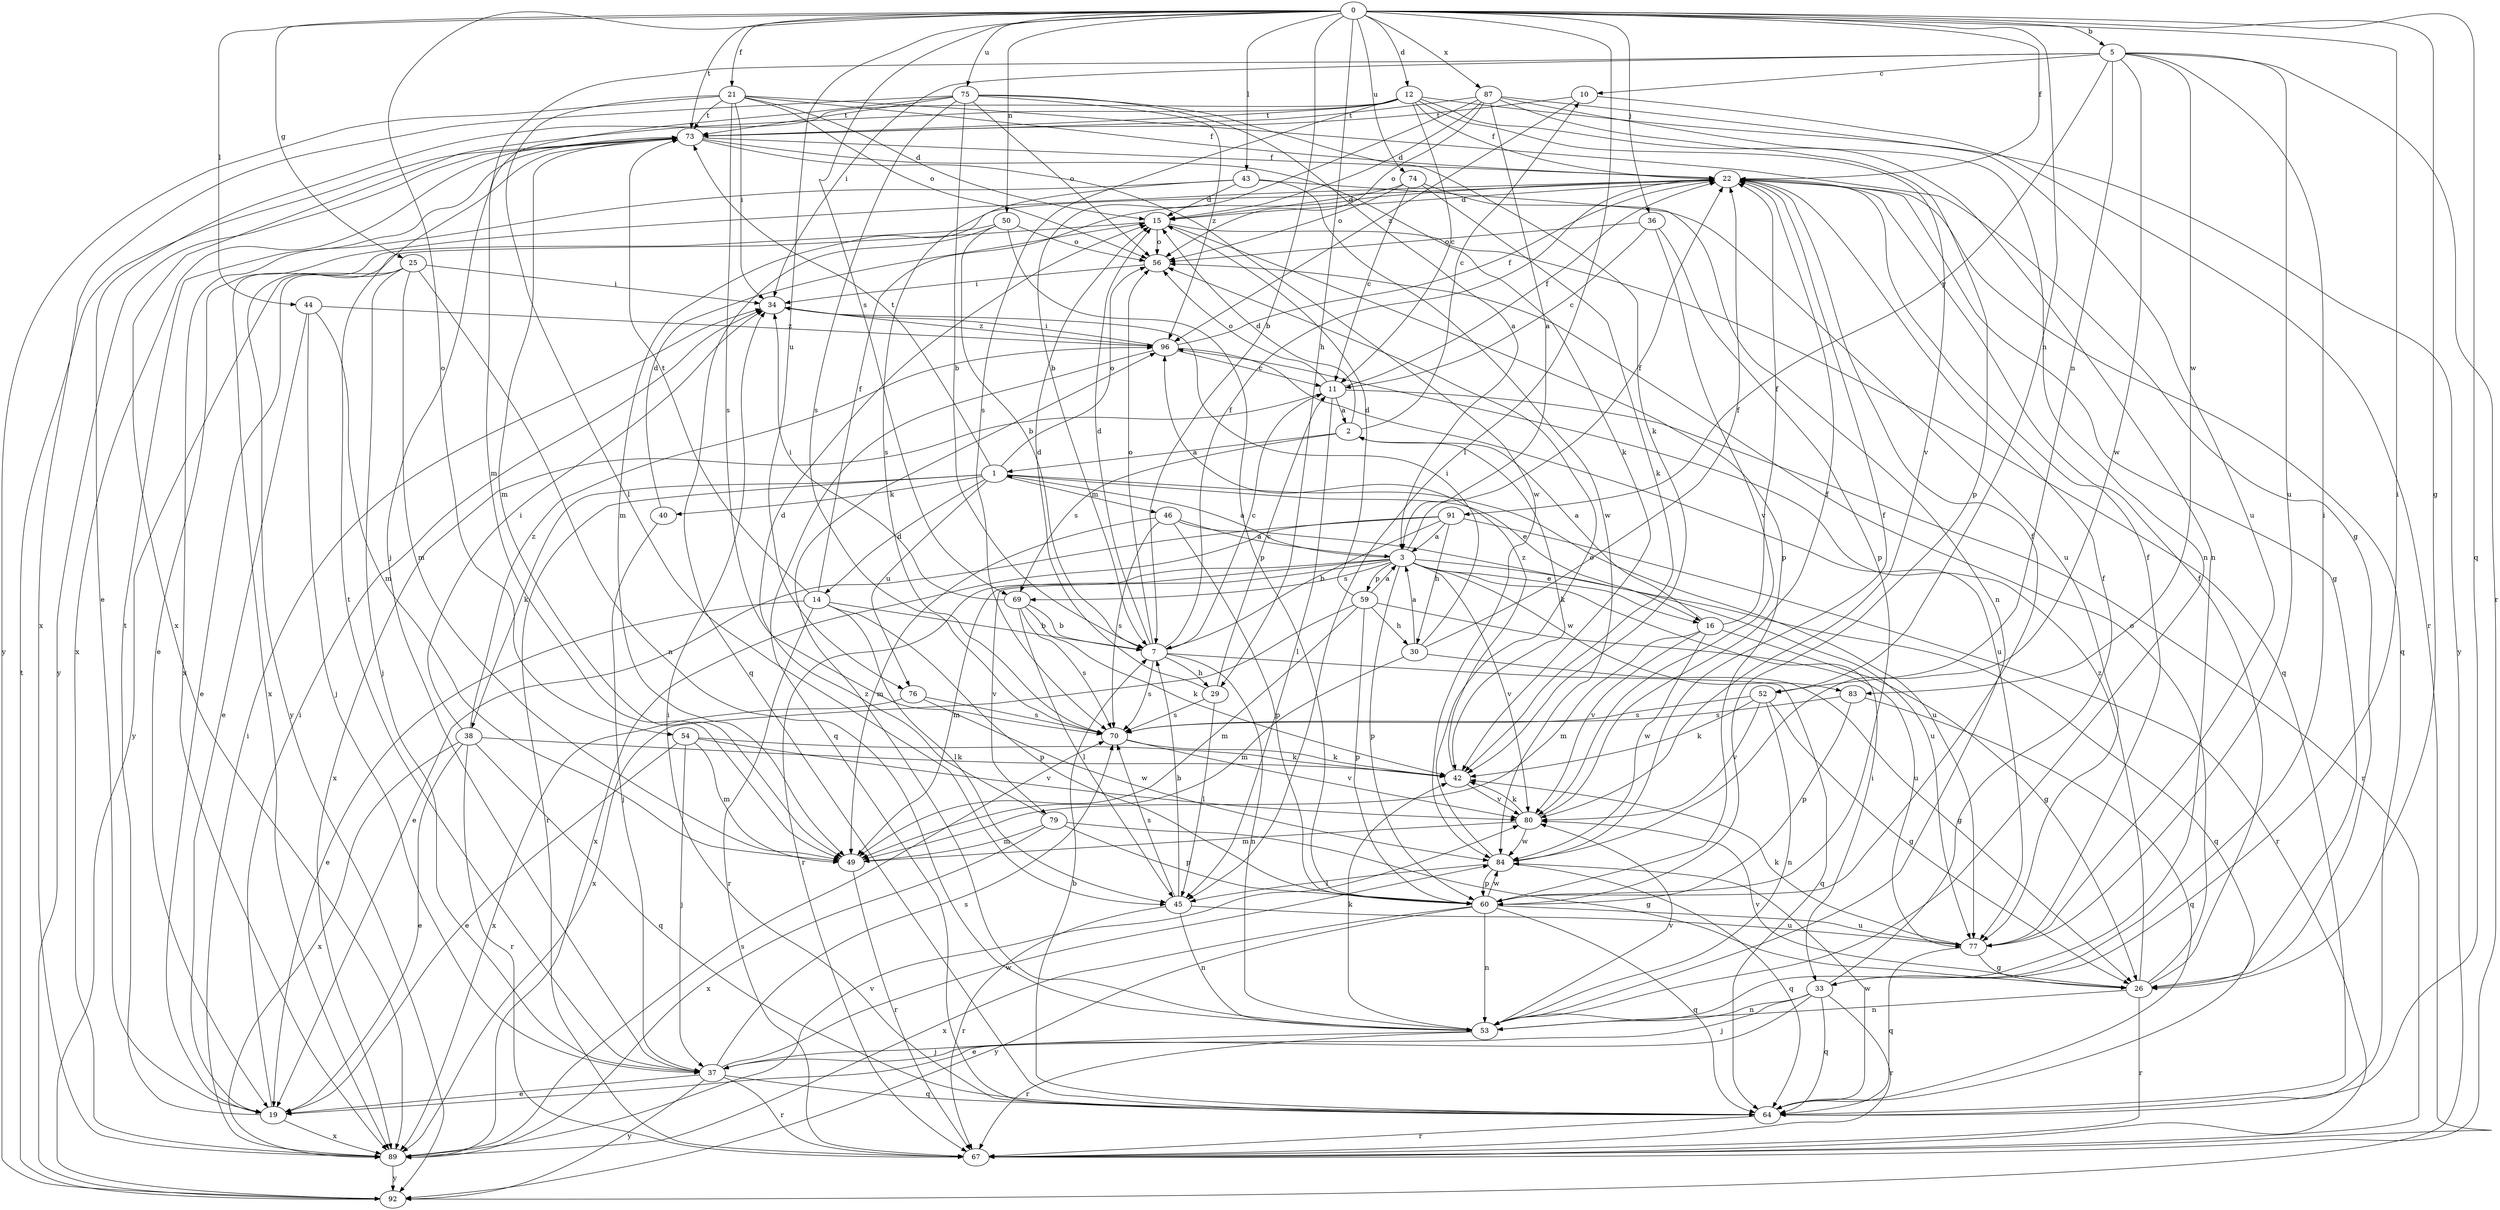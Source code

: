 strict digraph  {
0;
1;
2;
3;
5;
7;
10;
11;
12;
14;
15;
16;
19;
21;
22;
25;
26;
29;
30;
33;
34;
36;
37;
38;
40;
42;
43;
44;
45;
46;
49;
50;
52;
53;
54;
56;
59;
60;
64;
67;
69;
70;
73;
74;
75;
76;
77;
79;
80;
83;
84;
87;
89;
91;
92;
96;
0 -> 5  [label=b];
0 -> 7  [label=b];
0 -> 12  [label=d];
0 -> 21  [label=f];
0 -> 22  [label=f];
0 -> 25  [label=g];
0 -> 26  [label=g];
0 -> 29  [label=h];
0 -> 33  [label=i];
0 -> 36  [label=j];
0 -> 43  [label=l];
0 -> 44  [label=l];
0 -> 45  [label=l];
0 -> 50  [label=n];
0 -> 52  [label=n];
0 -> 54  [label=o];
0 -> 64  [label=q];
0 -> 69  [label=s];
0 -> 73  [label=t];
0 -> 74  [label=u];
0 -> 75  [label=u];
0 -> 76  [label=u];
0 -> 87  [label=x];
1 -> 14  [label=d];
1 -> 16  [label=e];
1 -> 38  [label=k];
1 -> 40  [label=k];
1 -> 46  [label=m];
1 -> 56  [label=o];
1 -> 67  [label=r];
1 -> 73  [label=t];
1 -> 76  [label=u];
1 -> 77  [label=u];
2 -> 1  [label=a];
2 -> 10  [label=c];
2 -> 15  [label=d];
2 -> 42  [label=k];
2 -> 69  [label=s];
3 -> 1  [label=a];
3 -> 16  [label=e];
3 -> 22  [label=f];
3 -> 33  [label=i];
3 -> 49  [label=m];
3 -> 59  [label=p];
3 -> 60  [label=p];
3 -> 64  [label=q];
3 -> 67  [label=r];
3 -> 69  [label=s];
3 -> 79  [label=v];
3 -> 80  [label=v];
3 -> 83  [label=w];
5 -> 10  [label=c];
5 -> 33  [label=i];
5 -> 34  [label=i];
5 -> 37  [label=j];
5 -> 52  [label=n];
5 -> 67  [label=r];
5 -> 77  [label=u];
5 -> 83  [label=w];
5 -> 84  [label=w];
5 -> 91  [label=y];
7 -> 11  [label=c];
7 -> 15  [label=d];
7 -> 22  [label=f];
7 -> 29  [label=h];
7 -> 53  [label=n];
7 -> 56  [label=o];
7 -> 64  [label=q];
7 -> 70  [label=s];
10 -> 67  [label=r];
10 -> 73  [label=t];
10 -> 96  [label=z];
11 -> 2  [label=a];
11 -> 22  [label=f];
11 -> 45  [label=l];
11 -> 56  [label=o];
11 -> 67  [label=r];
11 -> 89  [label=x];
12 -> 11  [label=c];
12 -> 19  [label=e];
12 -> 22  [label=f];
12 -> 53  [label=n];
12 -> 70  [label=s];
12 -> 73  [label=t];
12 -> 80  [label=v];
12 -> 89  [label=x];
12 -> 92  [label=y];
14 -> 7  [label=b];
14 -> 19  [label=e];
14 -> 22  [label=f];
14 -> 45  [label=l];
14 -> 60  [label=p];
14 -> 67  [label=r];
14 -> 73  [label=t];
15 -> 56  [label=o];
15 -> 60  [label=p];
15 -> 64  [label=q];
15 -> 92  [label=y];
16 -> 2  [label=a];
16 -> 22  [label=f];
16 -> 26  [label=g];
16 -> 49  [label=m];
16 -> 80  [label=v];
16 -> 84  [label=w];
19 -> 34  [label=i];
19 -> 73  [label=t];
19 -> 89  [label=x];
21 -> 15  [label=d];
21 -> 22  [label=f];
21 -> 26  [label=g];
21 -> 34  [label=i];
21 -> 45  [label=l];
21 -> 56  [label=o];
21 -> 70  [label=s];
21 -> 73  [label=t];
21 -> 92  [label=y];
22 -> 15  [label=d];
22 -> 19  [label=e];
22 -> 26  [label=g];
22 -> 49  [label=m];
22 -> 64  [label=q];
25 -> 19  [label=e];
25 -> 34  [label=i];
25 -> 37  [label=j];
25 -> 49  [label=m];
25 -> 53  [label=n];
25 -> 92  [label=y];
26 -> 22  [label=f];
26 -> 53  [label=n];
26 -> 56  [label=o];
26 -> 67  [label=r];
26 -> 80  [label=v];
26 -> 96  [label=z];
29 -> 11  [label=c];
29 -> 15  [label=d];
29 -> 45  [label=l];
29 -> 70  [label=s];
30 -> 3  [label=a];
30 -> 22  [label=f];
30 -> 26  [label=g];
30 -> 34  [label=i];
30 -> 49  [label=m];
33 -> 19  [label=e];
33 -> 22  [label=f];
33 -> 37  [label=j];
33 -> 53  [label=n];
33 -> 64  [label=q];
33 -> 67  [label=r];
34 -> 96  [label=z];
36 -> 11  [label=c];
36 -> 56  [label=o];
36 -> 60  [label=p];
36 -> 80  [label=v];
37 -> 19  [label=e];
37 -> 64  [label=q];
37 -> 67  [label=r];
37 -> 70  [label=s];
37 -> 73  [label=t];
37 -> 84  [label=w];
37 -> 92  [label=y];
38 -> 19  [label=e];
38 -> 34  [label=i];
38 -> 42  [label=k];
38 -> 64  [label=q];
38 -> 67  [label=r];
38 -> 89  [label=x];
38 -> 96  [label=z];
40 -> 15  [label=d];
40 -> 37  [label=j];
42 -> 80  [label=v];
42 -> 96  [label=z];
43 -> 15  [label=d];
43 -> 70  [label=s];
43 -> 77  [label=u];
43 -> 84  [label=w];
43 -> 89  [label=x];
44 -> 19  [label=e];
44 -> 37  [label=j];
44 -> 49  [label=m];
44 -> 96  [label=z];
45 -> 7  [label=b];
45 -> 53  [label=n];
45 -> 67  [label=r];
45 -> 70  [label=s];
45 -> 77  [label=u];
46 -> 3  [label=a];
46 -> 49  [label=m];
46 -> 60  [label=p];
46 -> 70  [label=s];
46 -> 77  [label=u];
49 -> 67  [label=r];
50 -> 7  [label=b];
50 -> 56  [label=o];
50 -> 60  [label=p];
50 -> 64  [label=q];
50 -> 89  [label=x];
52 -> 26  [label=g];
52 -> 42  [label=k];
52 -> 53  [label=n];
52 -> 70  [label=s];
52 -> 80  [label=v];
53 -> 37  [label=j];
53 -> 42  [label=k];
53 -> 67  [label=r];
53 -> 80  [label=v];
53 -> 96  [label=z];
54 -> 19  [label=e];
54 -> 37  [label=j];
54 -> 42  [label=k];
54 -> 49  [label=m];
54 -> 80  [label=v];
56 -> 34  [label=i];
59 -> 3  [label=a];
59 -> 15  [label=d];
59 -> 30  [label=h];
59 -> 49  [label=m];
59 -> 60  [label=p];
59 -> 77  [label=u];
59 -> 89  [label=x];
60 -> 22  [label=f];
60 -> 53  [label=n];
60 -> 64  [label=q];
60 -> 77  [label=u];
60 -> 84  [label=w];
60 -> 89  [label=x];
60 -> 92  [label=y];
64 -> 7  [label=b];
64 -> 34  [label=i];
64 -> 67  [label=r];
64 -> 84  [label=w];
69 -> 7  [label=b];
69 -> 34  [label=i];
69 -> 42  [label=k];
69 -> 45  [label=l];
69 -> 70  [label=s];
70 -> 42  [label=k];
70 -> 80  [label=v];
73 -> 22  [label=f];
73 -> 42  [label=k];
73 -> 49  [label=m];
73 -> 84  [label=w];
73 -> 89  [label=x];
73 -> 92  [label=y];
74 -> 11  [label=c];
74 -> 15  [label=d];
74 -> 42  [label=k];
74 -> 53  [label=n];
74 -> 56  [label=o];
75 -> 3  [label=a];
75 -> 7  [label=b];
75 -> 42  [label=k];
75 -> 49  [label=m];
75 -> 56  [label=o];
75 -> 70  [label=s];
75 -> 73  [label=t];
75 -> 89  [label=x];
75 -> 96  [label=z];
76 -> 70  [label=s];
76 -> 84  [label=w];
76 -> 89  [label=x];
77 -> 22  [label=f];
77 -> 26  [label=g];
77 -> 42  [label=k];
77 -> 64  [label=q];
79 -> 15  [label=d];
79 -> 26  [label=g];
79 -> 49  [label=m];
79 -> 60  [label=p];
79 -> 89  [label=x];
80 -> 22  [label=f];
80 -> 42  [label=k];
80 -> 49  [label=m];
80 -> 84  [label=w];
83 -> 60  [label=p];
83 -> 64  [label=q];
83 -> 70  [label=s];
84 -> 22  [label=f];
84 -> 45  [label=l];
84 -> 56  [label=o];
84 -> 60  [label=p];
84 -> 64  [label=q];
87 -> 3  [label=a];
87 -> 7  [label=b];
87 -> 15  [label=d];
87 -> 53  [label=n];
87 -> 56  [label=o];
87 -> 60  [label=p];
87 -> 73  [label=t];
87 -> 77  [label=u];
89 -> 34  [label=i];
89 -> 70  [label=s];
89 -> 80  [label=v];
89 -> 92  [label=y];
91 -> 3  [label=a];
91 -> 7  [label=b];
91 -> 19  [label=e];
91 -> 30  [label=h];
91 -> 67  [label=r];
91 -> 89  [label=x];
92 -> 73  [label=t];
96 -> 11  [label=c];
96 -> 22  [label=f];
96 -> 34  [label=i];
96 -> 64  [label=q];
96 -> 77  [label=u];
}
